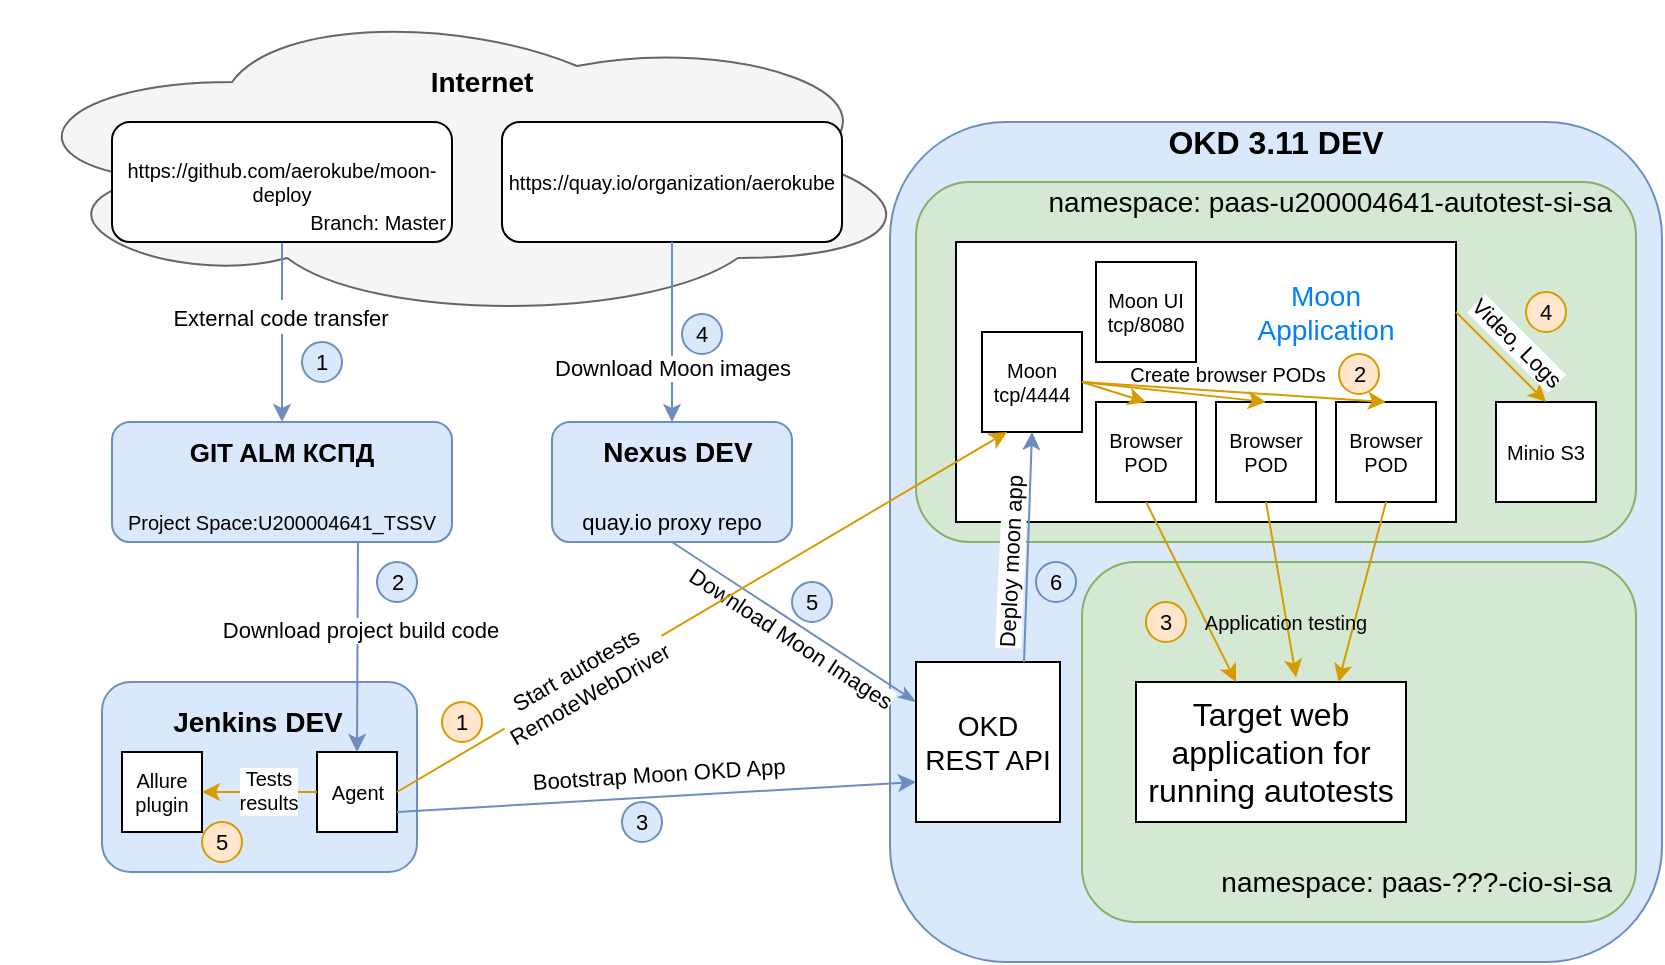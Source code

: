 <mxfile version="14.0.0" type="github"><diagram id="wo7btLA05rxmbroQB5kS" name="Page-1"><mxGraphModel dx="2013" dy="1964" grid="1" gridSize="10" guides="1" tooltips="1" connect="1" arrows="1" fold="1" page="1" pageScale="1" pageWidth="827" pageHeight="1169" math="0" shadow="0"><root><mxCell id="0"/><mxCell id="1" parent="0"/><mxCell id="NS6Ue5GuABFmyDyCc9gB-55" value="" style="ellipse;shape=cloud;whiteSpace=wrap;html=1;fontSize=11;fontColor=#333333;align=center;fillColor=#f5f5f5;strokeColor=#666666;" vertex="1" parent="1"><mxGeometry x="-20" y="-10" width="460" height="160" as="geometry"/></mxCell><mxCell id="NS6Ue5GuABFmyDyCc9gB-18" value="" style="rounded=1;whiteSpace=wrap;html=1;fontSize=14;fillColor=#dae8fc;strokeColor=#6c8ebf;" vertex="1" parent="1"><mxGeometry x="424" y="50" width="386" height="420" as="geometry"/></mxCell><mxCell id="NS6Ue5GuABFmyDyCc9gB-2" value="" style="rounded=1;whiteSpace=wrap;html=1;fontStyle=1;fontSize=13;fillColor=#dae8fc;strokeColor=#6c8ebf;" vertex="1" parent="1"><mxGeometry x="35" y="200" width="170" height="60" as="geometry"/></mxCell><mxCell id="NS6Ue5GuABFmyDyCc9gB-3" value="" style="rounded=1;whiteSpace=wrap;html=1;fillColor=#dae8fc;strokeColor=#6c8ebf;" vertex="1" parent="1"><mxGeometry x="30" y="330" width="157.5" height="95" as="geometry"/></mxCell><mxCell id="NS6Ue5GuABFmyDyCc9gB-4" value="" style="rounded=1;whiteSpace=wrap;html=1;fillColor=#d5e8d4;strokeColor=#82b366;" vertex="1" parent="1"><mxGeometry x="437" y="80" width="360" height="180" as="geometry"/></mxCell><mxCell id="NS6Ue5GuABFmyDyCc9gB-5" value="" style="rounded=1;whiteSpace=wrap;html=1;fillColor=#dae8fc;strokeColor=#6c8ebf;" vertex="1" parent="1"><mxGeometry x="255" y="200" width="120" height="60" as="geometry"/></mxCell><mxCell id="NS6Ue5GuABFmyDyCc9gB-13" value="&lt;font style=&quot;font-size: 14px;&quot;&gt;namespace:&amp;nbsp;&lt;span style=&quot;font-family: arial, sans-serif; font-size: 14px;&quot;&gt;paas-u200004641-autotest-si-sa&lt;/span&gt;&lt;/font&gt;" style="text;html=1;strokeColor=none;fillColor=none;align=right;verticalAlign=middle;whiteSpace=wrap;rounded=0;fontSize=14;" vertex="1" parent="1"><mxGeometry x="497" y="80" width="290" height="20" as="geometry"/></mxCell><mxCell id="NS6Ue5GuABFmyDyCc9gB-15" value="" style="rounded=0;whiteSpace=wrap;html=1;fontSize=13;" vertex="1" parent="1"><mxGeometry x="457" y="110" width="250" height="140" as="geometry"/></mxCell><mxCell id="NS6Ue5GuABFmyDyCc9gB-7" value="Moon UI&lt;br&gt;tcp/8080" style="whiteSpace=wrap;html=1;aspect=fixed;fontSize=10;" vertex="1" parent="1"><mxGeometry x="527" y="120" width="50" height="50" as="geometry"/></mxCell><mxCell id="NS6Ue5GuABFmyDyCc9gB-8" value="Moon&lt;br&gt;tcp/4444" style="whiteSpace=wrap;html=1;aspect=fixed;fontSize=10;" vertex="1" parent="1"><mxGeometry x="470" y="155" width="50" height="50" as="geometry"/></mxCell><mxCell id="NS6Ue5GuABFmyDyCc9gB-10" value="Browser POD" style="whiteSpace=wrap;html=1;aspect=fixed;fontSize=10;" vertex="1" parent="1"><mxGeometry x="527" y="190" width="50" height="50" as="geometry"/></mxCell><mxCell id="NS6Ue5GuABFmyDyCc9gB-11" value="Browser POD" style="whiteSpace=wrap;html=1;aspect=fixed;fontSize=10;" vertex="1" parent="1"><mxGeometry x="587" y="190" width="50" height="50" as="geometry"/></mxCell><mxCell id="NS6Ue5GuABFmyDyCc9gB-12" value="Browser POD" style="whiteSpace=wrap;html=1;aspect=fixed;fontSize=10;" vertex="1" parent="1"><mxGeometry x="647" y="190" width="50" height="50" as="geometry"/></mxCell><mxCell id="NS6Ue5GuABFmyDyCc9gB-16" value="Moon Application" style="text;html=1;strokeColor=none;fillColor=none;align=center;verticalAlign=middle;whiteSpace=wrap;rounded=0;fontSize=14;fontColor=#007FFF;" vertex="1" parent="1"><mxGeometry x="607" y="130" width="70" height="30" as="geometry"/></mxCell><mxCell id="NS6Ue5GuABFmyDyCc9gB-17" value="Minio S3" style="whiteSpace=wrap;html=1;aspect=fixed;fontSize=10;" vertex="1" parent="1"><mxGeometry x="727" y="190" width="50" height="50" as="geometry"/></mxCell><mxCell id="NS6Ue5GuABFmyDyCc9gB-19" value="&lt;span style=&quot;color: rgb(0, 0, 0); font-size: 16px;&quot;&gt;OKD 3.11 DEV&lt;/span&gt;" style="text;html=1;strokeColor=none;fillColor=none;align=center;verticalAlign=middle;whiteSpace=wrap;rounded=0;fontSize=16;fontColor=#007FFF;fontStyle=1" vertex="1" parent="1"><mxGeometry x="552" y="50" width="130" height="20" as="geometry"/></mxCell><mxCell id="NS6Ue5GuABFmyDyCc9gB-20" value="" style="rounded=1;whiteSpace=wrap;html=1;fillColor=#d5e8d4;strokeColor=#82b366;" vertex="1" parent="1"><mxGeometry x="520" y="270" width="277" height="180" as="geometry"/></mxCell><mxCell id="NS6Ue5GuABFmyDyCc9gB-21" value="&lt;font style=&quot;font-size: 14px;&quot;&gt;namespace:&amp;nbsp;&lt;span style=&quot;font-family: arial, sans-serif; font-size: 14px;&quot;&gt;paas-???-cio-si-sa&lt;/span&gt;&lt;/font&gt;" style="text;html=1;strokeColor=none;fillColor=none;align=right;verticalAlign=middle;whiteSpace=wrap;rounded=0;fontSize=14;" vertex="1" parent="1"><mxGeometry x="477" y="420" width="310" height="20" as="geometry"/></mxCell><mxCell id="NS6Ue5GuABFmyDyCc9gB-22" value="Target web application for running autotests" style="rounded=0;whiteSpace=wrap;html=1;fontSize=16;" vertex="1" parent="1"><mxGeometry x="547" y="330" width="135" height="70" as="geometry"/></mxCell><mxCell id="NS6Ue5GuABFmyDyCc9gB-24" value="" style="endArrow=classic;html=1;fontSize=16;fontColor=#000000;exitX=0.5;exitY=1;exitDx=0;exitDy=0;fillColor=#ffe6cc;strokeColor=#d79b00;" edge="1" parent="1" source="NS6Ue5GuABFmyDyCc9gB-10" target="NS6Ue5GuABFmyDyCc9gB-22"><mxGeometry width="50" height="50" relative="1" as="geometry"><mxPoint x="501" y="250" as="sourcePoint"/><mxPoint x="590.75" y="340" as="targetPoint"/></mxGeometry></mxCell><mxCell id="NS6Ue5GuABFmyDyCc9gB-25" value="" style="endArrow=classic;html=1;fontSize=16;fontColor=#000000;entryX=0.593;entryY=-0.033;entryDx=0;entryDy=0;exitX=0.5;exitY=1;exitDx=0;exitDy=0;entryPerimeter=0;fillColor=#ffe6cc;strokeColor=#d79b00;" edge="1" parent="1" source="NS6Ue5GuABFmyDyCc9gB-11" target="NS6Ue5GuABFmyDyCc9gB-22"><mxGeometry width="50" height="50" relative="1" as="geometry"><mxPoint x="562" y="250" as="sourcePoint"/><mxPoint x="624.5" y="340" as="targetPoint"/></mxGeometry></mxCell><mxCell id="NS6Ue5GuABFmyDyCc9gB-26" value="" style="endArrow=classic;html=1;fontSize=16;fontColor=#000000;entryX=0.75;entryY=0;entryDx=0;entryDy=0;exitX=0.5;exitY=1;exitDx=0;exitDy=0;fillColor=#ffe6cc;strokeColor=#d79b00;" edge="1" parent="1" source="NS6Ue5GuABFmyDyCc9gB-12" target="NS6Ue5GuABFmyDyCc9gB-22"><mxGeometry width="50" height="50" relative="1" as="geometry"><mxPoint x="622" y="250" as="sourcePoint"/><mxPoint x="658.25" y="340" as="targetPoint"/></mxGeometry></mxCell><mxCell id="NS6Ue5GuABFmyDyCc9gB-27" value="" style="endArrow=classic;html=1;fontSize=16;fontColor=#000000;exitX=1;exitY=0.25;exitDx=0;exitDy=0;entryX=0.5;entryY=0;entryDx=0;entryDy=0;fillColor=#ffe6cc;strokeColor=#d79b00;" edge="1" parent="1" source="NS6Ue5GuABFmyDyCc9gB-15" target="NS6Ue5GuABFmyDyCc9gB-17"><mxGeometry width="50" height="50" relative="1" as="geometry"><mxPoint x="467" y="130" as="sourcePoint"/><mxPoint x="517" y="80" as="targetPoint"/></mxGeometry></mxCell><mxCell id="NS6Ue5GuABFmyDyCc9gB-30" value="Video, Logs" style="edgeLabel;html=1;align=center;verticalAlign=middle;resizable=0;points=[];fontSize=11;fontColor=#000000;rotation=45;" vertex="1" connectable="0" parent="NS6Ue5GuABFmyDyCc9gB-27"><mxGeometry x="0.133" y="-1" relative="1" as="geometry"><mxPoint x="5.25" y="-11.16" as="offset"/></mxGeometry></mxCell><mxCell id="NS6Ue5GuABFmyDyCc9gB-33" value="" style="endArrow=classic;html=1;fontSize=14;fontColor=#000000;exitX=0.5;exitY=1;exitDx=0;exitDy=0;entryX=0.5;entryY=0;entryDx=0;entryDy=0;fillColor=#dae8fc;strokeColor=#6c8ebf;" edge="1" parent="1" source="NS6Ue5GuABFmyDyCc9gB-1" target="NS6Ue5GuABFmyDyCc9gB-2"><mxGeometry width="50" height="50" relative="1" as="geometry"><mxPoint x="325" y="410" as="sourcePoint"/><mxPoint x="375" y="360" as="targetPoint"/></mxGeometry></mxCell><mxCell id="NS6Ue5GuABFmyDyCc9gB-40" value="&lt;font style=&quot;font-size: 11px&quot;&gt;External code transfer&lt;/font&gt;" style="edgeLabel;html=1;align=center;verticalAlign=middle;resizable=0;points=[];fontSize=14;fontColor=#000000;" vertex="1" connectable="0" parent="NS6Ue5GuABFmyDyCc9gB-33"><mxGeometry x="-0.178" y="-1" relative="1" as="geometry"><mxPoint as="offset"/></mxGeometry></mxCell><mxCell id="NS6Ue5GuABFmyDyCc9gB-35" value="" style="group" vertex="1" connectable="0" parent="1"><mxGeometry x="35" y="50" width="176" height="60" as="geometry"/></mxCell><mxCell id="NS6Ue5GuABFmyDyCc9gB-1" value="https://github.com/aerokube/moon-deploy" style="rounded=1;whiteSpace=wrap;html=1;verticalAlign=middle;fontSize=10;" vertex="1" parent="NS6Ue5GuABFmyDyCc9gB-35"><mxGeometry width="170" height="60" as="geometry"/></mxCell><mxCell id="NS6Ue5GuABFmyDyCc9gB-34" value="Branch: Master" style="text;html=1;strokeColor=none;fillColor=none;align=center;verticalAlign=middle;whiteSpace=wrap;rounded=0;fontSize=10;fontColor=#000000;" vertex="1" parent="NS6Ue5GuABFmyDyCc9gB-35"><mxGeometry x="90" y="40" width="86" height="20" as="geometry"/></mxCell><mxCell id="NS6Ue5GuABFmyDyCc9gB-38" value="Allure&lt;br&gt;plugin" style="whiteSpace=wrap;html=1;aspect=fixed;fontSize=10;fontColor=#000000;align=center;" vertex="1" parent="1"><mxGeometry x="40" y="365" width="40" height="40" as="geometry"/></mxCell><mxCell id="NS6Ue5GuABFmyDyCc9gB-39" value="Jenkins DEV" style="text;html=1;strokeColor=none;fillColor=none;align=center;verticalAlign=middle;whiteSpace=wrap;rounded=0;fontSize=14;fontColor=#000000;fontStyle=1" vertex="1" parent="1"><mxGeometry x="62.5" y="340" width="90" height="20" as="geometry"/></mxCell><mxCell id="NS6Ue5GuABFmyDyCc9gB-41" value="&lt;font style=&quot;font-size: 10px;&quot;&gt;Project Space:U200004641_TSSV&lt;/font&gt;" style="text;html=1;strokeColor=none;fillColor=none;align=center;verticalAlign=middle;whiteSpace=wrap;rounded=0;fontSize=10;fontColor=#000000;" vertex="1" parent="1"><mxGeometry x="30" y="240" width="180" height="20" as="geometry"/></mxCell><mxCell id="NS6Ue5GuABFmyDyCc9gB-42" value="&lt;span style=&quot;color: rgb(0, 0, 0); font-family: helvetica; font-size: 13px; font-style: normal; font-weight: bold; letter-spacing: normal; text-align: center; text-indent: 0px; text-transform: none; word-spacing: 0px; text-decoration: none; display: inline; float: none;&quot;&gt;GIT ALM КСПД&lt;/span&gt;" style="text;html=1;strokeColor=none;fillColor=none;align=center;verticalAlign=middle;whiteSpace=wrap;rounded=0;fontSize=13;fontColor=#000000;labelBackgroundColor=none;" vertex="1" parent="1"><mxGeometry x="70" y="205" width="100" height="20" as="geometry"/></mxCell><mxCell id="NS6Ue5GuABFmyDyCc9gB-43" value="" style="endArrow=classic;html=1;fontSize=13;fontColor=#000000;exitX=0.711;exitY=1;exitDx=0;exitDy=0;entryX=0.5;entryY=0;entryDx=0;entryDy=0;exitPerimeter=0;fillColor=#dae8fc;strokeColor=#6c8ebf;" edge="1" parent="1" source="NS6Ue5GuABFmyDyCc9gB-41" target="NS6Ue5GuABFmyDyCc9gB-45"><mxGeometry width="50" height="50" relative="1" as="geometry"><mxPoint x="235" y="310" as="sourcePoint"/><mxPoint x="285" y="260" as="targetPoint"/></mxGeometry></mxCell><mxCell id="NS6Ue5GuABFmyDyCc9gB-46" value="Download project build code" style="edgeLabel;html=1;align=center;verticalAlign=middle;resizable=0;points=[];fontSize=11;fontColor=#000000;" vertex="1" connectable="0" parent="NS6Ue5GuABFmyDyCc9gB-43"><mxGeometry x="-0.171" y="1" relative="1" as="geometry"><mxPoint as="offset"/></mxGeometry></mxCell><mxCell id="NS6Ue5GuABFmyDyCc9gB-45" value="Agent" style="whiteSpace=wrap;html=1;aspect=fixed;fontSize=10;fontColor=#000000;align=center;" vertex="1" parent="1"><mxGeometry x="137.5" y="365" width="40" height="40" as="geometry"/></mxCell><mxCell id="NS6Ue5GuABFmyDyCc9gB-51" value="" style="group" vertex="1" connectable="0" parent="1"><mxGeometry x="230" y="50" width="176" height="60" as="geometry"/></mxCell><mxCell id="NS6Ue5GuABFmyDyCc9gB-52" value="https://quay.io/organization/aerokube" style="rounded=1;whiteSpace=wrap;html=1;verticalAlign=middle;fontSize=10;" vertex="1" parent="NS6Ue5GuABFmyDyCc9gB-51"><mxGeometry width="170" height="60" as="geometry"/></mxCell><mxCell id="NS6Ue5GuABFmyDyCc9gB-54" value="" style="endArrow=classic;html=1;fontSize=11;fontColor=#000000;exitX=0.5;exitY=1;exitDx=0;exitDy=0;entryX=0.5;entryY=0;entryDx=0;entryDy=0;fillColor=#dae8fc;strokeColor=#6c8ebf;" edge="1" parent="1" source="NS6Ue5GuABFmyDyCc9gB-52" target="NS6Ue5GuABFmyDyCc9gB-5"><mxGeometry width="50" height="50" relative="1" as="geometry"><mxPoint x="360" y="300" as="sourcePoint"/><mxPoint x="410" y="250" as="targetPoint"/></mxGeometry></mxCell><mxCell id="NS6Ue5GuABFmyDyCc9gB-100" value="Download Moon images" style="edgeLabel;html=1;align=center;verticalAlign=middle;resizable=0;points=[];fontSize=11;fontColor=#000000;" vertex="1" connectable="0" parent="NS6Ue5GuABFmyDyCc9gB-54"><mxGeometry x="0.4" relative="1" as="geometry"><mxPoint as="offset"/></mxGeometry></mxCell><mxCell id="NS6Ue5GuABFmyDyCc9gB-56" value="Internet" style="text;html=1;strokeColor=none;fillColor=none;align=center;verticalAlign=middle;whiteSpace=wrap;rounded=0;fontSize=14;fontColor=#000000;fontStyle=1" vertex="1" parent="1"><mxGeometry x="200" y="20" width="40" height="20" as="geometry"/></mxCell><mxCell id="NS6Ue5GuABFmyDyCc9gB-61" value="" style="endArrow=classic;html=1;fontSize=14;fontColor=#000000;exitX=1;exitY=0.75;exitDx=0;exitDy=0;entryX=0;entryY=0.75;entryDx=0;entryDy=0;fillColor=#dae8fc;strokeColor=#6c8ebf;" edge="1" parent="1" source="NS6Ue5GuABFmyDyCc9gB-45" target="NS6Ue5GuABFmyDyCc9gB-65"><mxGeometry width="50" height="50" relative="1" as="geometry"><mxPoint x="190" y="400" as="sourcePoint"/><mxPoint x="400" y="240" as="targetPoint"/></mxGeometry></mxCell><mxCell id="NS6Ue5GuABFmyDyCc9gB-62" value="&lt;font style=&quot;font-size: 11px&quot;&gt;Bootstrap Moon OKD App&lt;/font&gt;" style="edgeLabel;html=1;align=center;verticalAlign=middle;resizable=0;points=[];fontSize=14;fontColor=#000000;rotation=-3.6;" vertex="1" connectable="0" parent="NS6Ue5GuABFmyDyCc9gB-61"><mxGeometry x="0.324" y="-2" relative="1" as="geometry"><mxPoint x="-41.5" y="-11.88" as="offset"/></mxGeometry></mxCell><mxCell id="NS6Ue5GuABFmyDyCc9gB-63" value="" style="endArrow=none;html=1;fontSize=14;fontColor=#000000;exitX=0;exitY=0.25;exitDx=0;exitDy=0;entryX=0.5;entryY=1;entryDx=0;entryDy=0;startArrow=classicThin;startFill=1;endFill=0;fillColor=#dae8fc;strokeColor=#6c8ebf;" edge="1" parent="1" source="NS6Ue5GuABFmyDyCc9gB-65" target="NS6Ue5GuABFmyDyCc9gB-5"><mxGeometry width="50" height="50" relative="1" as="geometry"><mxPoint x="350" y="290" as="sourcePoint"/><mxPoint x="400" y="240" as="targetPoint"/></mxGeometry></mxCell><mxCell id="NS6Ue5GuABFmyDyCc9gB-66" value="Download Moon Images" style="edgeLabel;html=1;align=center;verticalAlign=middle;resizable=0;points=[];fontSize=11;fontColor=#000000;rotation=33.2;" vertex="1" connectable="0" parent="NS6Ue5GuABFmyDyCc9gB-63"><mxGeometry x="-0.11" relative="1" as="geometry"><mxPoint x="-8.64" y="3.64" as="offset"/></mxGeometry></mxCell><mxCell id="NS6Ue5GuABFmyDyCc9gB-65" value="OKD REST API" style="rounded=0;whiteSpace=wrap;html=1;fontSize=14;fontColor=#000000;align=center;" vertex="1" parent="1"><mxGeometry x="437" y="320" width="72" height="80" as="geometry"/></mxCell><mxCell id="NS6Ue5GuABFmyDyCc9gB-67" value="" style="endArrow=classic;html=1;fontSize=11;fontColor=#000000;exitX=0.75;exitY=0;exitDx=0;exitDy=0;entryX=0.5;entryY=1;entryDx=0;entryDy=0;fillColor=#dae8fc;strokeColor=#6c8ebf;" edge="1" parent="1" source="NS6Ue5GuABFmyDyCc9gB-65" target="NS6Ue5GuABFmyDyCc9gB-8"><mxGeometry width="50" height="50" relative="1" as="geometry"><mxPoint x="350" y="290" as="sourcePoint"/><mxPoint x="500" y="261" as="targetPoint"/></mxGeometry></mxCell><mxCell id="NS6Ue5GuABFmyDyCc9gB-70" value="Deploy moon app" style="edgeLabel;html=1;align=center;verticalAlign=middle;resizable=0;points=[];fontSize=11;fontColor=#000000;rotation=-87.4;" vertex="1" connectable="0" parent="NS6Ue5GuABFmyDyCc9gB-67"><mxGeometry x="-0.1" y="-1" relative="1" as="geometry"><mxPoint x="-9.81" y="1.93" as="offset"/></mxGeometry></mxCell><mxCell id="NS6Ue5GuABFmyDyCc9gB-71" value="" style="endArrow=classic;html=1;fontSize=11;fontColor=#000000;exitX=1;exitY=0.5;exitDx=0;exitDy=0;entryX=0.25;entryY=1;entryDx=0;entryDy=0;fillColor=#ffe6cc;strokeColor=#d79b00;" edge="1" parent="1" source="NS6Ue5GuABFmyDyCc9gB-45" target="NS6Ue5GuABFmyDyCc9gB-8"><mxGeometry width="50" height="50" relative="1" as="geometry"><mxPoint x="350" y="290" as="sourcePoint"/><mxPoint x="400" y="240" as="targetPoint"/></mxGeometry></mxCell><mxCell id="NS6Ue5GuABFmyDyCc9gB-72" value="Start autotests&lt;br&gt;RemoteWebDriver" style="edgeLabel;html=1;align=center;verticalAlign=middle;resizable=0;points=[];fontSize=11;fontColor=#000000;rotation=-30;" vertex="1" connectable="0" parent="NS6Ue5GuABFmyDyCc9gB-71"><mxGeometry x="-0.272" y="-3" relative="1" as="geometry"><mxPoint x="-20.12" y="7.98" as="offset"/></mxGeometry></mxCell><mxCell id="NS6Ue5GuABFmyDyCc9gB-73" value="" style="endArrow=classic;html=1;fontSize=11;fontColor=#000000;exitX=1;exitY=0.5;exitDx=0;exitDy=0;entryX=0.5;entryY=0;entryDx=0;entryDy=0;fillColor=#ffe6cc;strokeColor=#d79b00;" edge="1" parent="1" source="NS6Ue5GuABFmyDyCc9gB-8" target="NS6Ue5GuABFmyDyCc9gB-10"><mxGeometry width="50" height="50" relative="1" as="geometry"><mxPoint x="390" y="290" as="sourcePoint"/><mxPoint x="440" y="240" as="targetPoint"/></mxGeometry></mxCell><mxCell id="NS6Ue5GuABFmyDyCc9gB-74" value="" style="endArrow=classic;html=1;fontSize=11;fontColor=#000000;exitX=1;exitY=0.5;exitDx=0;exitDy=0;entryX=0.5;entryY=0;entryDx=0;entryDy=0;fillColor=#ffe6cc;strokeColor=#d79b00;" edge="1" parent="1" source="NS6Ue5GuABFmyDyCc9gB-8" target="NS6Ue5GuABFmyDyCc9gB-11"><mxGeometry width="50" height="50" relative="1" as="geometry"><mxPoint x="530" y="190" as="sourcePoint"/><mxPoint x="562" y="200" as="targetPoint"/></mxGeometry></mxCell><mxCell id="NS6Ue5GuABFmyDyCc9gB-75" value="" style="endArrow=classic;html=1;fontSize=11;fontColor=#000000;entryX=0.5;entryY=0;entryDx=0;entryDy=0;fillColor=#ffe6cc;strokeColor=#d79b00;" edge="1" parent="1" target="NS6Ue5GuABFmyDyCc9gB-12"><mxGeometry width="50" height="50" relative="1" as="geometry"><mxPoint x="520" y="180" as="sourcePoint"/><mxPoint x="622" y="200" as="targetPoint"/></mxGeometry></mxCell><mxCell id="NS6Ue5GuABFmyDyCc9gB-76" value="Create browser PODs" style="text;html=1;strokeColor=none;fillColor=none;align=center;verticalAlign=middle;whiteSpace=wrap;rounded=0;fontSize=10;fontColor=#000000;" vertex="1" parent="1"><mxGeometry x="538" y="166" width="110" height="20" as="geometry"/></mxCell><mxCell id="NS6Ue5GuABFmyDyCc9gB-77" value="Application testing" style="text;html=1;strokeColor=none;fillColor=none;align=center;verticalAlign=middle;whiteSpace=wrap;rounded=0;fontSize=10;fontColor=#000000;" vertex="1" parent="1"><mxGeometry x="577" y="290" width="90" height="20" as="geometry"/></mxCell><mxCell id="NS6Ue5GuABFmyDyCc9gB-78" value="" style="endArrow=classic;html=1;fontSize=10;fontColor=#000000;exitX=0;exitY=0.5;exitDx=0;exitDy=0;entryX=1;entryY=0.5;entryDx=0;entryDy=0;fillColor=#ffe6cc;strokeColor=#d79b00;" edge="1" parent="1" source="NS6Ue5GuABFmyDyCc9gB-45" target="NS6Ue5GuABFmyDyCc9gB-38"><mxGeometry width="50" height="50" relative="1" as="geometry"><mxPoint x="390" y="290" as="sourcePoint"/><mxPoint x="440" y="240" as="targetPoint"/></mxGeometry></mxCell><mxCell id="NS6Ue5GuABFmyDyCc9gB-81" value="Tests&lt;br&gt;results" style="edgeLabel;html=1;align=center;verticalAlign=middle;resizable=0;points=[];fontSize=10;fontColor=#000000;" vertex="1" connectable="0" parent="NS6Ue5GuABFmyDyCc9gB-78"><mxGeometry x="-0.113" y="-1" relative="1" as="geometry"><mxPoint x="1" as="offset"/></mxGeometry></mxCell><mxCell id="NS6Ue5GuABFmyDyCc9gB-82" value="Nexus DEV" style="text;html=1;strokeColor=none;fillColor=none;align=center;verticalAlign=middle;whiteSpace=wrap;rounded=0;labelBackgroundColor=none;fontSize=14;fontColor=#000000;fontStyle=1" vertex="1" parent="1"><mxGeometry x="268" y="205" width="100" height="20" as="geometry"/></mxCell><mxCell id="NS6Ue5GuABFmyDyCc9gB-83" value="quay.io proxy repo" style="text;html=1;strokeColor=none;fillColor=none;align=center;verticalAlign=middle;whiteSpace=wrap;rounded=0;labelBackgroundColor=none;fontSize=11;fontColor=#000000;" vertex="1" parent="1"><mxGeometry x="265" y="240" width="100" height="20" as="geometry"/></mxCell><mxCell id="NS6Ue5GuABFmyDyCc9gB-84" value="1" style="ellipse;whiteSpace=wrap;html=1;aspect=fixed;labelBackgroundColor=none;fontSize=11;align=center;fillColor=#dae8fc;strokeColor=#6c8ebf;" vertex="1" parent="1"><mxGeometry x="130" y="160" width="20" height="20" as="geometry"/></mxCell><mxCell id="NS6Ue5GuABFmyDyCc9gB-85" value="2" style="ellipse;whiteSpace=wrap;html=1;aspect=fixed;labelBackgroundColor=none;fontSize=11;align=center;fillColor=#dae8fc;strokeColor=#6c8ebf;" vertex="1" parent="1"><mxGeometry x="167.5" y="270" width="20" height="20" as="geometry"/></mxCell><mxCell id="NS6Ue5GuABFmyDyCc9gB-86" value="3" style="ellipse;whiteSpace=wrap;html=1;aspect=fixed;labelBackgroundColor=none;fontSize=11;align=center;fillColor=#dae8fc;strokeColor=#6c8ebf;" vertex="1" parent="1"><mxGeometry x="290" y="390" width="20" height="20" as="geometry"/></mxCell><mxCell id="NS6Ue5GuABFmyDyCc9gB-87" value="4" style="ellipse;whiteSpace=wrap;html=1;aspect=fixed;labelBackgroundColor=none;fontSize=11;align=center;fillColor=#dae8fc;strokeColor=#6c8ebf;" vertex="1" parent="1"><mxGeometry x="320" y="146" width="20" height="20" as="geometry"/></mxCell><mxCell id="NS6Ue5GuABFmyDyCc9gB-89" value="5" style="ellipse;whiteSpace=wrap;html=1;aspect=fixed;labelBackgroundColor=none;fontSize=11;align=center;fillColor=#dae8fc;strokeColor=#6c8ebf;" vertex="1" parent="1"><mxGeometry x="375" y="280" width="20" height="20" as="geometry"/></mxCell><mxCell id="NS6Ue5GuABFmyDyCc9gB-90" value="6" style="ellipse;whiteSpace=wrap;html=1;aspect=fixed;labelBackgroundColor=none;fontSize=11;align=center;fillColor=#dae8fc;strokeColor=#6c8ebf;" vertex="1" parent="1"><mxGeometry x="497" y="270" width="20" height="20" as="geometry"/></mxCell><mxCell id="NS6Ue5GuABFmyDyCc9gB-93" value="1" style="ellipse;whiteSpace=wrap;html=1;aspect=fixed;labelBackgroundColor=none;fontSize=11;align=center;fillColor=#ffe6cc;strokeColor=#d79b00;" vertex="1" parent="1"><mxGeometry x="200" y="340" width="20" height="20" as="geometry"/></mxCell><mxCell id="NS6Ue5GuABFmyDyCc9gB-94" value="2" style="ellipse;whiteSpace=wrap;html=1;aspect=fixed;labelBackgroundColor=none;fontSize=11;align=center;fillColor=#ffe6cc;strokeColor=#d79b00;" vertex="1" parent="1"><mxGeometry x="648.5" y="166" width="20" height="20" as="geometry"/></mxCell><mxCell id="NS6Ue5GuABFmyDyCc9gB-95" value="3" style="ellipse;whiteSpace=wrap;html=1;aspect=fixed;labelBackgroundColor=none;fontSize=11;align=center;fillColor=#ffe6cc;strokeColor=#d79b00;" vertex="1" parent="1"><mxGeometry x="552" y="290" width="20" height="20" as="geometry"/></mxCell><mxCell id="NS6Ue5GuABFmyDyCc9gB-98" value="4" style="ellipse;whiteSpace=wrap;html=1;aspect=fixed;labelBackgroundColor=none;fontSize=11;align=center;fillColor=#ffe6cc;strokeColor=#d79b00;" vertex="1" parent="1"><mxGeometry x="742" y="135" width="20" height="20" as="geometry"/></mxCell><mxCell id="NS6Ue5GuABFmyDyCc9gB-99" value="5" style="ellipse;whiteSpace=wrap;html=1;aspect=fixed;labelBackgroundColor=none;fontSize=11;align=center;fillColor=#ffe6cc;strokeColor=#d79b00;" vertex="1" parent="1"><mxGeometry x="80" y="400" width="20" height="20" as="geometry"/></mxCell></root></mxGraphModel></diagram></mxfile>
